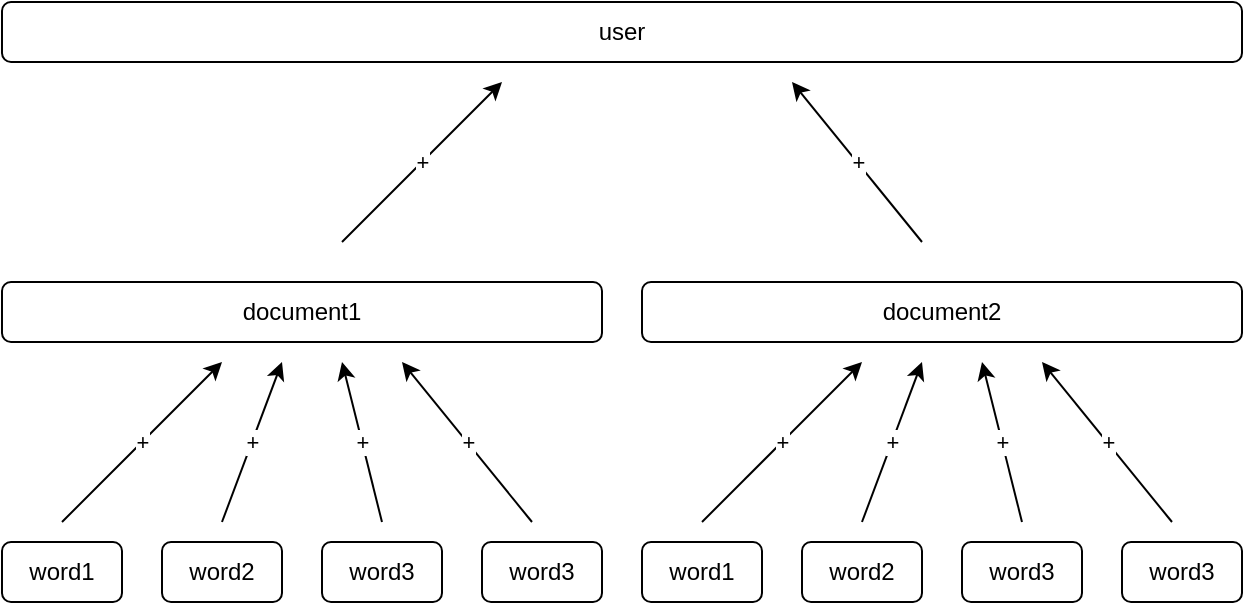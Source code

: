 <mxfile version="16.1.2" type="device"><diagram id="xRcTpQpt8xtxMtX-OT15" name="Page-1"><mxGraphModel dx="1178" dy="662" grid="1" gridSize="10" guides="1" tooltips="1" connect="1" arrows="1" fold="1" page="1" pageScale="1" pageWidth="850" pageHeight="1100" math="0" shadow="0"><root><mxCell id="0"/><mxCell id="1" parent="0"/><mxCell id="sIkAu9hSEIgjrFRiPM82-1" value="word1" style="text;html=1;strokeColor=default;fillColor=none;align=center;verticalAlign=middle;whiteSpace=wrap;rounded=1;" vertex="1" parent="1"><mxGeometry x="160" y="330" width="60" height="30" as="geometry"/></mxCell><mxCell id="sIkAu9hSEIgjrFRiPM82-2" value="word2" style="text;html=1;strokeColor=default;fillColor=none;align=center;verticalAlign=middle;whiteSpace=wrap;rounded=1;" vertex="1" parent="1"><mxGeometry x="240" y="330" width="60" height="30" as="geometry"/></mxCell><mxCell id="sIkAu9hSEIgjrFRiPM82-3" value="word3" style="text;html=1;strokeColor=default;fillColor=none;align=center;verticalAlign=middle;whiteSpace=wrap;rounded=1;" vertex="1" parent="1"><mxGeometry x="320" y="330" width="60" height="30" as="geometry"/></mxCell><mxCell id="sIkAu9hSEIgjrFRiPM82-4" value="word3" style="text;html=1;strokeColor=default;fillColor=none;align=center;verticalAlign=middle;whiteSpace=wrap;rounded=1;" vertex="1" parent="1"><mxGeometry x="400" y="330" width="60" height="30" as="geometry"/></mxCell><mxCell id="sIkAu9hSEIgjrFRiPM82-6" value="" style="endArrow=classic;html=1;rounded=0;fontSize=20;fontStyle=1" edge="1" parent="1"><mxGeometry relative="1" as="geometry"><mxPoint x="190" y="320" as="sourcePoint"/><mxPoint x="270" y="240" as="targetPoint"/><Array as="points"><mxPoint x="230" y="280"/></Array></mxGeometry></mxCell><mxCell id="sIkAu9hSEIgjrFRiPM82-7" value="+" style="edgeLabel;resizable=0;html=1;align=center;verticalAlign=middle;rounded=1;strokeColor=default;" connectable="0" vertex="1" parent="sIkAu9hSEIgjrFRiPM82-6"><mxGeometry relative="1" as="geometry"/></mxCell><mxCell id="sIkAu9hSEIgjrFRiPM82-8" value="document1" style="text;html=1;strokeColor=default;fillColor=none;align=center;verticalAlign=middle;whiteSpace=wrap;rounded=1;" vertex="1" parent="1"><mxGeometry x="160" y="200" width="300" height="30" as="geometry"/></mxCell><mxCell id="sIkAu9hSEIgjrFRiPM82-10" value="" style="endArrow=classic;html=1;rounded=0;fontSize=20;fontStyle=1;" edge="1" parent="1"><mxGeometry relative="1" as="geometry"><mxPoint x="270" y="320" as="sourcePoint"/><mxPoint x="300" y="240" as="targetPoint"/><Array as="points"/></mxGeometry></mxCell><mxCell id="sIkAu9hSEIgjrFRiPM82-11" value="+" style="edgeLabel;resizable=0;html=1;align=center;verticalAlign=middle;rounded=1;strokeColor=default;" connectable="0" vertex="1" parent="sIkAu9hSEIgjrFRiPM82-10"><mxGeometry relative="1" as="geometry"/></mxCell><mxCell id="sIkAu9hSEIgjrFRiPM82-12" value="" style="endArrow=classic;html=1;rounded=0;fontSize=20;fontStyle=1;" edge="1" parent="1"><mxGeometry relative="1" as="geometry"><mxPoint x="350" y="320" as="sourcePoint"/><mxPoint x="330" y="240" as="targetPoint"/><Array as="points"/></mxGeometry></mxCell><mxCell id="sIkAu9hSEIgjrFRiPM82-13" value="+" style="edgeLabel;resizable=0;html=1;align=center;verticalAlign=middle;rounded=1;strokeColor=default;" connectable="0" vertex="1" parent="sIkAu9hSEIgjrFRiPM82-12"><mxGeometry relative="1" as="geometry"/></mxCell><mxCell id="sIkAu9hSEIgjrFRiPM82-14" value="" style="endArrow=classic;html=1;rounded=0;fontSize=20;fontStyle=1;" edge="1" parent="1"><mxGeometry relative="1" as="geometry"><mxPoint x="425" y="320" as="sourcePoint"/><mxPoint x="360" y="240" as="targetPoint"/><Array as="points"/></mxGeometry></mxCell><mxCell id="sIkAu9hSEIgjrFRiPM82-15" value="+" style="edgeLabel;resizable=0;html=1;align=center;verticalAlign=middle;rounded=1;strokeColor=default;" connectable="0" vertex="1" parent="sIkAu9hSEIgjrFRiPM82-14"><mxGeometry relative="1" as="geometry"/></mxCell><mxCell id="sIkAu9hSEIgjrFRiPM82-16" value="user" style="text;html=1;strokeColor=default;fillColor=none;align=center;verticalAlign=middle;whiteSpace=wrap;rounded=1;" vertex="1" parent="1"><mxGeometry x="160" y="60" width="620" height="30" as="geometry"/></mxCell><mxCell id="sIkAu9hSEIgjrFRiPM82-17" value="document2" style="text;html=1;strokeColor=default;fillColor=none;align=center;verticalAlign=middle;whiteSpace=wrap;rounded=1;" vertex="1" parent="1"><mxGeometry x="480" y="200" width="300" height="30" as="geometry"/></mxCell><mxCell id="sIkAu9hSEIgjrFRiPM82-18" value="word1" style="text;html=1;strokeColor=default;fillColor=none;align=center;verticalAlign=middle;whiteSpace=wrap;rounded=1;" vertex="1" parent="1"><mxGeometry x="480" y="330" width="60" height="30" as="geometry"/></mxCell><mxCell id="sIkAu9hSEIgjrFRiPM82-19" value="word2" style="text;html=1;strokeColor=default;fillColor=none;align=center;verticalAlign=middle;whiteSpace=wrap;rounded=1;" vertex="1" parent="1"><mxGeometry x="560" y="330" width="60" height="30" as="geometry"/></mxCell><mxCell id="sIkAu9hSEIgjrFRiPM82-20" value="word3" style="text;html=1;strokeColor=default;fillColor=none;align=center;verticalAlign=middle;whiteSpace=wrap;rounded=1;" vertex="1" parent="1"><mxGeometry x="640" y="330" width="60" height="30" as="geometry"/></mxCell><mxCell id="sIkAu9hSEIgjrFRiPM82-21" value="word3" style="text;html=1;strokeColor=default;fillColor=none;align=center;verticalAlign=middle;whiteSpace=wrap;rounded=1;" vertex="1" parent="1"><mxGeometry x="720" y="330" width="60" height="30" as="geometry"/></mxCell><mxCell id="sIkAu9hSEIgjrFRiPM82-22" value="" style="endArrow=classic;html=1;rounded=0;fontSize=20;fontStyle=1" edge="1" parent="1"><mxGeometry relative="1" as="geometry"><mxPoint x="510" y="320" as="sourcePoint"/><mxPoint x="590" y="240" as="targetPoint"/><Array as="points"><mxPoint x="550" y="280"/></Array></mxGeometry></mxCell><mxCell id="sIkAu9hSEIgjrFRiPM82-23" value="+" style="edgeLabel;resizable=0;html=1;align=center;verticalAlign=middle;rounded=1;strokeColor=default;" connectable="0" vertex="1" parent="sIkAu9hSEIgjrFRiPM82-22"><mxGeometry relative="1" as="geometry"/></mxCell><mxCell id="sIkAu9hSEIgjrFRiPM82-24" value="" style="endArrow=classic;html=1;rounded=0;fontSize=20;fontStyle=1;" edge="1" parent="1"><mxGeometry relative="1" as="geometry"><mxPoint x="590" y="320" as="sourcePoint"/><mxPoint x="620" y="240" as="targetPoint"/><Array as="points"/></mxGeometry></mxCell><mxCell id="sIkAu9hSEIgjrFRiPM82-25" value="+" style="edgeLabel;resizable=0;html=1;align=center;verticalAlign=middle;rounded=1;strokeColor=default;" connectable="0" vertex="1" parent="sIkAu9hSEIgjrFRiPM82-24"><mxGeometry relative="1" as="geometry"/></mxCell><mxCell id="sIkAu9hSEIgjrFRiPM82-26" value="" style="endArrow=classic;html=1;rounded=0;fontSize=20;fontStyle=1;" edge="1" parent="1"><mxGeometry relative="1" as="geometry"><mxPoint x="670" y="320" as="sourcePoint"/><mxPoint x="650" y="240" as="targetPoint"/><Array as="points"/></mxGeometry></mxCell><mxCell id="sIkAu9hSEIgjrFRiPM82-27" value="+" style="edgeLabel;resizable=0;html=1;align=center;verticalAlign=middle;rounded=1;strokeColor=default;" connectable="0" vertex="1" parent="sIkAu9hSEIgjrFRiPM82-26"><mxGeometry relative="1" as="geometry"/></mxCell><mxCell id="sIkAu9hSEIgjrFRiPM82-28" value="" style="endArrow=classic;html=1;rounded=0;fontSize=20;fontStyle=1;" edge="1" parent="1"><mxGeometry relative="1" as="geometry"><mxPoint x="745" y="320" as="sourcePoint"/><mxPoint x="680" y="240" as="targetPoint"/><Array as="points"/></mxGeometry></mxCell><mxCell id="sIkAu9hSEIgjrFRiPM82-29" value="+" style="edgeLabel;resizable=0;html=1;align=center;verticalAlign=middle;rounded=1;strokeColor=default;" connectable="0" vertex="1" parent="sIkAu9hSEIgjrFRiPM82-28"><mxGeometry relative="1" as="geometry"/></mxCell><mxCell id="sIkAu9hSEIgjrFRiPM82-30" value="" style="endArrow=classic;html=1;rounded=0;fontSize=20;fontStyle=1;" edge="1" parent="1"><mxGeometry relative="1" as="geometry"><mxPoint x="620" y="180" as="sourcePoint"/><mxPoint x="555" y="100" as="targetPoint"/><Array as="points"/></mxGeometry></mxCell><mxCell id="sIkAu9hSEIgjrFRiPM82-31" value="+" style="edgeLabel;resizable=0;html=1;align=center;verticalAlign=middle;rounded=1;strokeColor=default;" connectable="0" vertex="1" parent="sIkAu9hSEIgjrFRiPM82-30"><mxGeometry relative="1" as="geometry"/></mxCell><mxCell id="sIkAu9hSEIgjrFRiPM82-32" value="" style="endArrow=classic;html=1;rounded=0;fontSize=20;fontStyle=1" edge="1" parent="1"><mxGeometry relative="1" as="geometry"><mxPoint x="330" y="180" as="sourcePoint"/><mxPoint x="410" y="100" as="targetPoint"/><Array as="points"><mxPoint x="370" y="140"/></Array></mxGeometry></mxCell><mxCell id="sIkAu9hSEIgjrFRiPM82-33" value="+" style="edgeLabel;resizable=0;html=1;align=center;verticalAlign=middle;rounded=1;strokeColor=default;" connectable="0" vertex="1" parent="sIkAu9hSEIgjrFRiPM82-32"><mxGeometry relative="1" as="geometry"/></mxCell></root></mxGraphModel></diagram></mxfile>